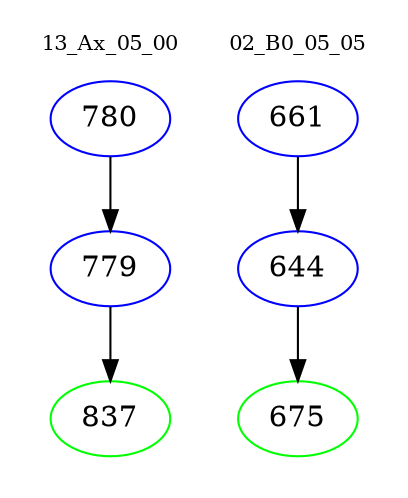 digraph{
subgraph cluster_0 {
color = white
label = "13_Ax_05_00";
fontsize=10;
T0_780 [label="780", color="blue"]
T0_780 -> T0_779 [color="black"]
T0_779 [label="779", color="blue"]
T0_779 -> T0_837 [color="black"]
T0_837 [label="837", color="green"]
}
subgraph cluster_1 {
color = white
label = "02_B0_05_05";
fontsize=10;
T1_661 [label="661", color="blue"]
T1_661 -> T1_644 [color="black"]
T1_644 [label="644", color="blue"]
T1_644 -> T1_675 [color="black"]
T1_675 [label="675", color="green"]
}
}
